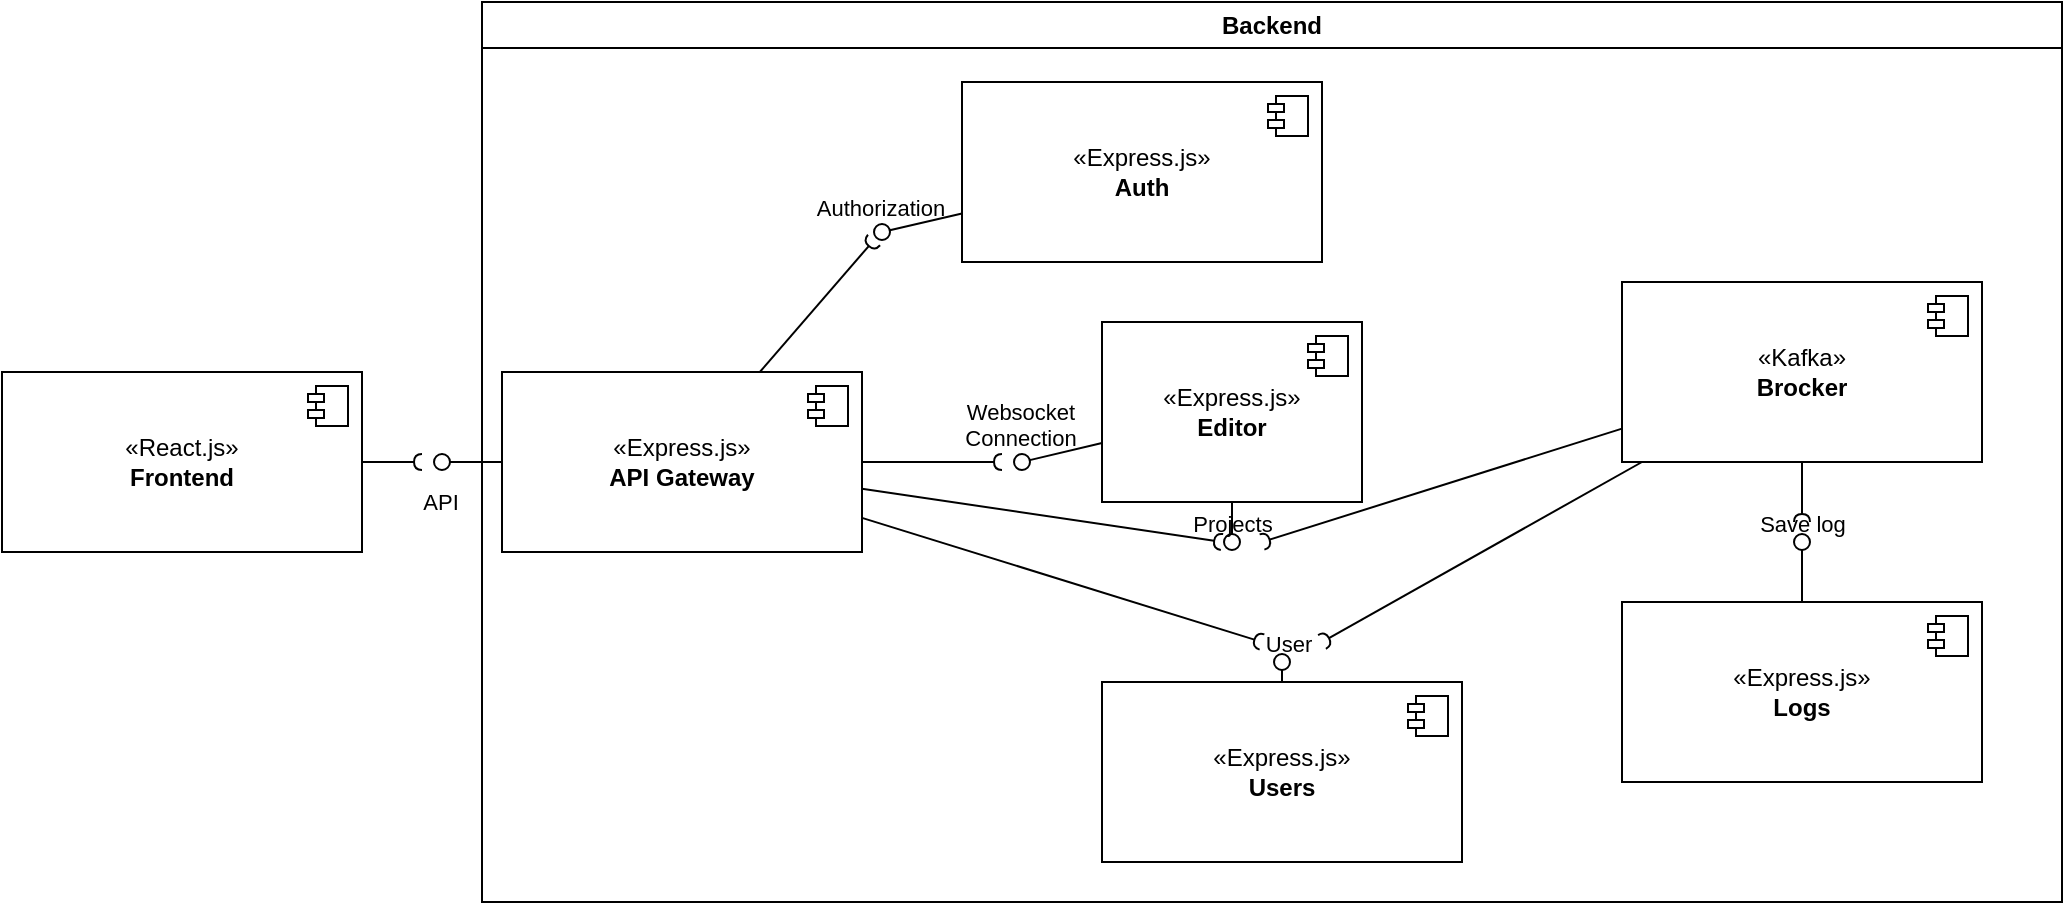 <mxfile>
    <diagram id="LAugj5sdaHFyJnFI0rC8" name="Page-1">
        <mxGraphModel dx="807" dy="1213" grid="1" gridSize="10" guides="1" tooltips="1" connect="1" arrows="1" fold="1" page="1" pageScale="1" pageWidth="850" pageHeight="1100" math="0" shadow="0">
            <root>
                <mxCell id="0"/>
                <mxCell id="1" parent="0"/>
                <mxCell id="4" value="«React.js»&lt;br&gt;&lt;b&gt;Frontend&lt;/b&gt;" style="html=1;dropTarget=0;whiteSpace=wrap;" vertex="1" parent="1">
                    <mxGeometry x="280" y="215" width="180" height="90" as="geometry"/>
                </mxCell>
                <mxCell id="5" value="" style="shape=module;jettyWidth=8;jettyHeight=4;" vertex="1" parent="4">
                    <mxGeometry x="1" width="20" height="20" relative="1" as="geometry">
                        <mxPoint x="-27" y="7" as="offset"/>
                    </mxGeometry>
                </mxCell>
                <mxCell id="32" value="Backend" style="swimlane;whiteSpace=wrap;html=1;" vertex="1" parent="1">
                    <mxGeometry x="520" y="30" width="790" height="450" as="geometry"/>
                </mxCell>
                <mxCell id="7" value="«Express.js»&lt;br&gt;&lt;b&gt;API Gateway&lt;/b&gt;" style="html=1;dropTarget=0;whiteSpace=wrap;" vertex="1" parent="32">
                    <mxGeometry x="10" y="185" width="180" height="90" as="geometry"/>
                </mxCell>
                <mxCell id="8" value="" style="shape=module;jettyWidth=8;jettyHeight=4;" vertex="1" parent="7">
                    <mxGeometry x="1" width="20" height="20" relative="1" as="geometry">
                        <mxPoint x="-27" y="7" as="offset"/>
                    </mxGeometry>
                </mxCell>
                <mxCell id="38" value="Authorization" style="html=1;verticalAlign=bottom;labelBackgroundColor=none;startArrow=oval;startFill=0;startSize=8;endArrow=none;" edge="1" parent="32" target="9">
                    <mxGeometry x="-1" y="3" relative="1" as="geometry">
                        <mxPoint x="200" y="115" as="sourcePoint"/>
                        <mxPoint x="350" y="60" as="targetPoint"/>
                    </mxGeometry>
                </mxCell>
                <mxCell id="9" value="«Express.js»&lt;br&gt;&lt;b&gt;Auth&lt;/b&gt;" style="html=1;dropTarget=0;whiteSpace=wrap;" vertex="1" parent="32">
                    <mxGeometry x="240" y="40" width="180" height="90" as="geometry"/>
                </mxCell>
                <mxCell id="10" value="" style="shape=module;jettyWidth=8;jettyHeight=4;" vertex="1" parent="9">
                    <mxGeometry x="1" width="20" height="20" relative="1" as="geometry">
                        <mxPoint x="-27" y="7" as="offset"/>
                    </mxGeometry>
                </mxCell>
                <mxCell id="11" value="«Express.js»&lt;br&gt;&lt;b&gt;Editor&lt;/b&gt;" style="html=1;dropTarget=0;whiteSpace=wrap;" vertex="1" parent="32">
                    <mxGeometry x="310" y="160" width="130" height="90" as="geometry"/>
                </mxCell>
                <mxCell id="12" value="" style="shape=module;jettyWidth=8;jettyHeight=4;" vertex="1" parent="11">
                    <mxGeometry x="1" width="20" height="20" relative="1" as="geometry">
                        <mxPoint x="-27" y="7" as="offset"/>
                    </mxGeometry>
                </mxCell>
                <mxCell id="13" value="«Express.js»&lt;br&gt;&lt;b&gt;Users&lt;/b&gt;" style="html=1;dropTarget=0;whiteSpace=wrap;" vertex="1" parent="32">
                    <mxGeometry x="310" y="340" width="180" height="90" as="geometry"/>
                </mxCell>
                <mxCell id="14" value="" style="shape=module;jettyWidth=8;jettyHeight=4;" vertex="1" parent="13">
                    <mxGeometry x="1" width="20" height="20" relative="1" as="geometry">
                        <mxPoint x="-27" y="7" as="offset"/>
                    </mxGeometry>
                </mxCell>
                <mxCell id="40" value="«Express.js»&lt;br&gt;&lt;b&gt;Logs&lt;/b&gt;" style="html=1;dropTarget=0;whiteSpace=wrap;" vertex="1" parent="32">
                    <mxGeometry x="570" y="300" width="180" height="90" as="geometry"/>
                </mxCell>
                <mxCell id="41" value="" style="shape=module;jettyWidth=8;jettyHeight=4;" vertex="1" parent="40">
                    <mxGeometry x="1" width="20" height="20" relative="1" as="geometry">
                        <mxPoint x="-27" y="7" as="offset"/>
                    </mxGeometry>
                </mxCell>
                <mxCell id="15" value="«Kafka»&lt;br&gt;&lt;b&gt;Brocker&lt;/b&gt;" style="html=1;dropTarget=0;whiteSpace=wrap;" vertex="1" parent="32">
                    <mxGeometry x="570" y="140" width="180" height="90" as="geometry"/>
                </mxCell>
                <mxCell id="16" value="" style="shape=module;jettyWidth=8;jettyHeight=4;" vertex="1" parent="15">
                    <mxGeometry x="1" width="20" height="20" relative="1" as="geometry">
                        <mxPoint x="-27" y="7" as="offset"/>
                    </mxGeometry>
                </mxCell>
                <mxCell id="42" value="Websocket&lt;br&gt;Connection" style="html=1;verticalAlign=bottom;labelBackgroundColor=none;startArrow=oval;startFill=0;startSize=8;endArrow=none;" edge="1" parent="32" target="11">
                    <mxGeometry x="-1" y="3" relative="1" as="geometry">
                        <mxPoint x="270" y="230" as="sourcePoint"/>
                        <mxPoint x="320" y="125" as="targetPoint"/>
                    </mxGeometry>
                </mxCell>
                <mxCell id="33" value="" style="html=1;verticalAlign=bottom;labelBackgroundColor=none;endArrow=oval;endFill=0;endSize=8;" edge="1" parent="1" source="7">
                    <mxGeometry width="160" relative="1" as="geometry">
                        <mxPoint x="400" y="140" as="sourcePoint"/>
                        <mxPoint x="500" y="260" as="targetPoint"/>
                    </mxGeometry>
                </mxCell>
                <mxCell id="34" value="API" style="edgeLabel;html=1;align=center;verticalAlign=middle;resizable=0;points=[];" vertex="1" connectable="0" parent="33">
                    <mxGeometry x="0.689" relative="1" as="geometry">
                        <mxPoint x="-6" y="20" as="offset"/>
                    </mxGeometry>
                </mxCell>
                <mxCell id="37" value="" style="html=1;verticalAlign=bottom;labelBackgroundColor=none;endArrow=halfCircle;endFill=0;endSize=2;" edge="1" parent="1" source="4">
                    <mxGeometry width="160" relative="1" as="geometry">
                        <mxPoint x="440" y="260" as="sourcePoint"/>
                        <mxPoint x="490" y="260" as="targetPoint"/>
                    </mxGeometry>
                </mxCell>
                <mxCell id="39" value="" style="html=1;verticalAlign=bottom;labelBackgroundColor=none;endArrow=halfCircle;endFill=0;endSize=2;" edge="1" parent="1" source="7">
                    <mxGeometry width="160" relative="1" as="geometry">
                        <mxPoint x="470" y="270" as="sourcePoint"/>
                        <mxPoint x="716" y="149" as="targetPoint"/>
                    </mxGeometry>
                </mxCell>
                <mxCell id="43" value="" style="html=1;verticalAlign=bottom;labelBackgroundColor=none;endArrow=halfCircle;endFill=0;endSize=2;" edge="1" parent="1" source="7">
                    <mxGeometry width="160" relative="1" as="geometry">
                        <mxPoint x="669" y="225" as="sourcePoint"/>
                        <mxPoint x="780" y="260" as="targetPoint"/>
                    </mxGeometry>
                </mxCell>
                <mxCell id="44" value="Projects" style="html=1;verticalAlign=bottom;labelBackgroundColor=none;startArrow=oval;startFill=0;startSize=8;endArrow=none;" edge="1" parent="1" target="11">
                    <mxGeometry x="-1" relative="1" as="geometry">
                        <mxPoint x="895" y="300" as="sourcePoint"/>
                        <mxPoint x="840" y="270" as="targetPoint"/>
                        <mxPoint as="offset"/>
                    </mxGeometry>
                </mxCell>
                <mxCell id="45" value="" style="html=1;verticalAlign=bottom;labelBackgroundColor=none;endArrow=halfCircle;endFill=0;endSize=2;" edge="1" parent="1" source="15">
                    <mxGeometry width="160" relative="1" as="geometry">
                        <mxPoint x="720" y="270" as="sourcePoint"/>
                        <mxPoint x="910" y="300" as="targetPoint"/>
                    </mxGeometry>
                </mxCell>
                <mxCell id="46" value="Save log" style="html=1;verticalAlign=bottom;labelBackgroundColor=none;startArrow=oval;startFill=0;startSize=8;endArrow=none;" edge="1" parent="1" target="40">
                    <mxGeometry x="-1" relative="1" as="geometry">
                        <mxPoint x="1180" y="300" as="sourcePoint"/>
                        <mxPoint x="1020" y="242" as="targetPoint"/>
                        <mxPoint as="offset"/>
                    </mxGeometry>
                </mxCell>
                <mxCell id="47" value="" style="html=1;verticalAlign=bottom;labelBackgroundColor=none;endArrow=halfCircle;endFill=0;endSize=2;" edge="1" parent="1" source="15">
                    <mxGeometry width="160" relative="1" as="geometry">
                        <mxPoint x="1100" y="229" as="sourcePoint"/>
                        <mxPoint x="1180" y="290" as="targetPoint"/>
                    </mxGeometry>
                </mxCell>
                <mxCell id="48" value="User" style="html=1;verticalAlign=bottom;labelBackgroundColor=none;startArrow=oval;startFill=0;startSize=8;endArrow=none;" edge="1" parent="1" target="13">
                    <mxGeometry x="-1" y="3" relative="1" as="geometry">
                        <mxPoint x="920" y="360" as="sourcePoint"/>
                        <mxPoint x="840" y="270" as="targetPoint"/>
                    </mxGeometry>
                </mxCell>
                <mxCell id="49" value="" style="html=1;verticalAlign=bottom;labelBackgroundColor=none;endArrow=halfCircle;endFill=0;endSize=2;" edge="1" parent="1" source="7">
                    <mxGeometry width="160" relative="1" as="geometry">
                        <mxPoint x="1100" y="262" as="sourcePoint"/>
                        <mxPoint x="890" y="300" as="targetPoint"/>
                    </mxGeometry>
                </mxCell>
                <mxCell id="50" value="" style="html=1;verticalAlign=bottom;labelBackgroundColor=none;endArrow=halfCircle;endFill=0;endSize=2;" edge="1" parent="1" source="15">
                    <mxGeometry width="160" relative="1" as="geometry">
                        <mxPoint x="1100" y="263" as="sourcePoint"/>
                        <mxPoint x="940" y="350" as="targetPoint"/>
                    </mxGeometry>
                </mxCell>
                <mxCell id="51" value="" style="html=1;verticalAlign=bottom;labelBackgroundColor=none;endArrow=halfCircle;endFill=0;endSize=2;" edge="1" parent="1" source="7">
                    <mxGeometry width="160" relative="1" as="geometry">
                        <mxPoint x="1118" y="270" as="sourcePoint"/>
                        <mxPoint x="910" y="350" as="targetPoint"/>
                    </mxGeometry>
                </mxCell>
            </root>
        </mxGraphModel>
    </diagram>
</mxfile>
